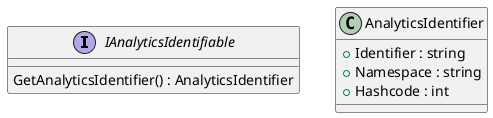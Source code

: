@startuml
interface IAnalyticsIdentifiable {
    GetAnalyticsIdentifier() : AnalyticsIdentifier
}
class AnalyticsIdentifier {
    + Identifier : string
    + Namespace : string
    + Hashcode : int
}
@enduml
